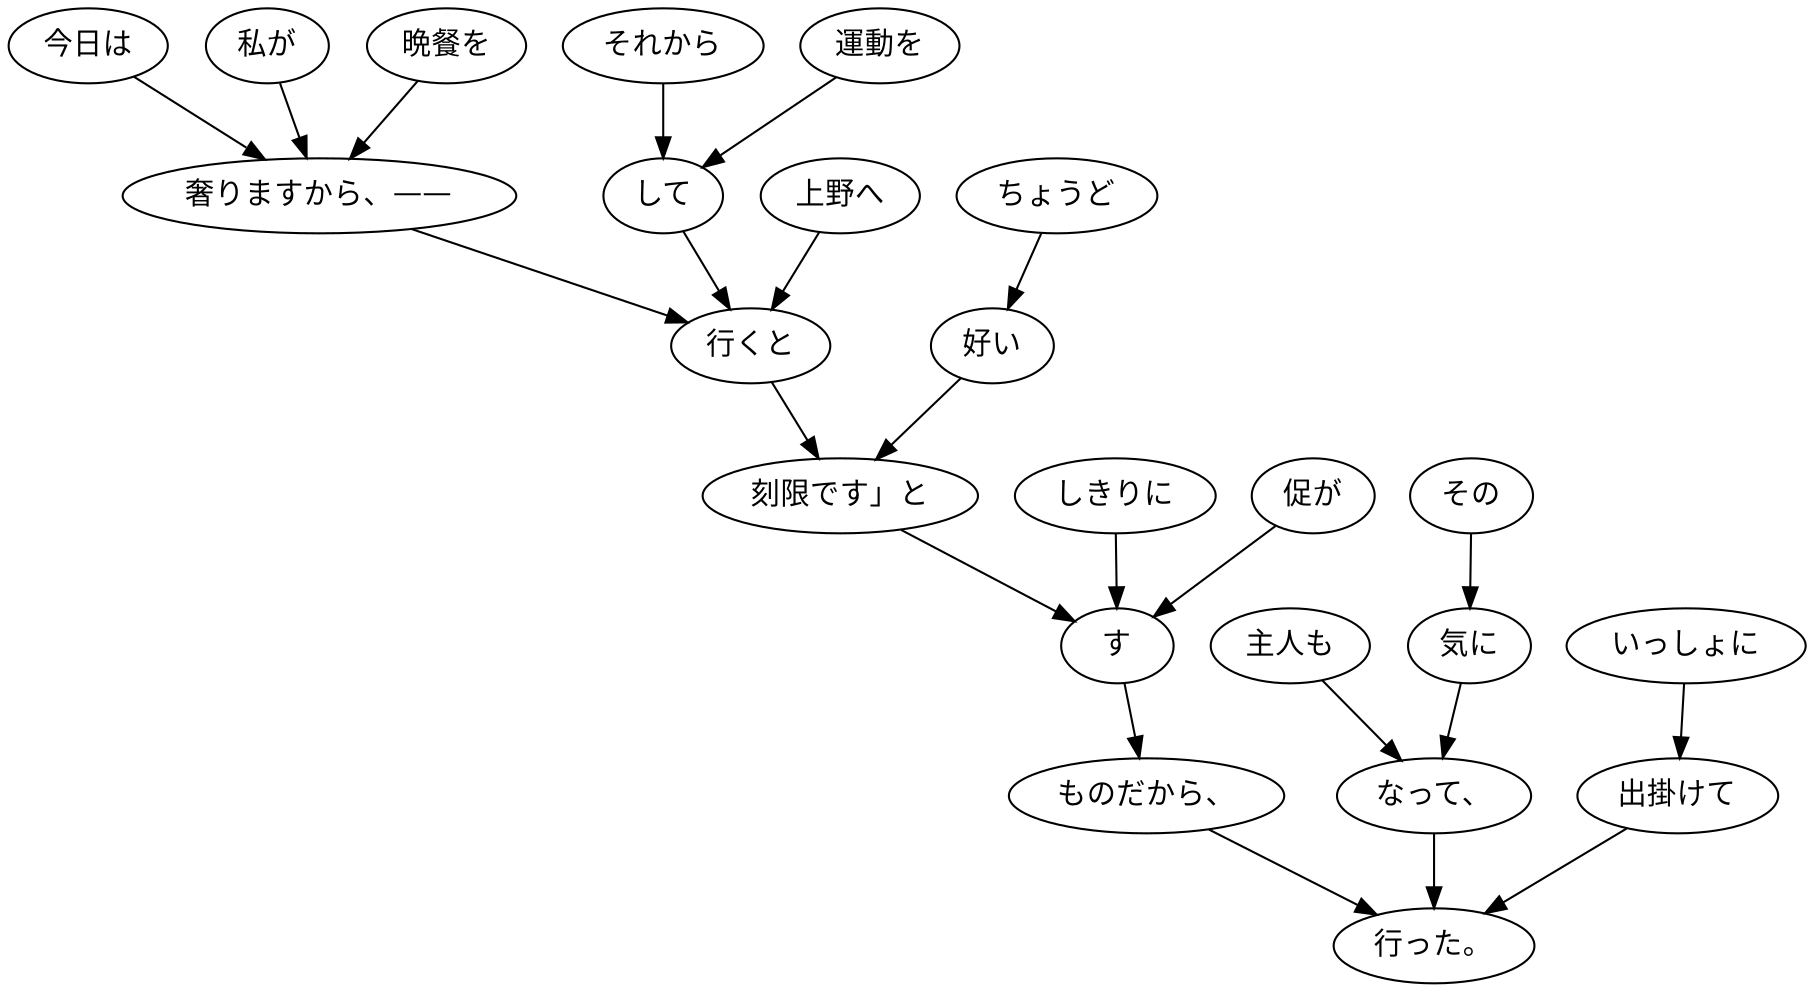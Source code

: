 digraph graph7590 {
	node0 [label="今日は"];
	node1 [label="私が"];
	node2 [label="晩餐を"];
	node3 [label="奢りますから、——"];
	node4 [label="それから"];
	node5 [label="運動を"];
	node6 [label="して"];
	node7 [label="上野へ"];
	node8 [label="行くと"];
	node9 [label="ちょうど"];
	node10 [label="好い"];
	node11 [label="刻限です」と"];
	node12 [label="しきりに"];
	node13 [label="促が"];
	node14 [label="す"];
	node15 [label="ものだから、"];
	node16 [label="主人も"];
	node17 [label="その"];
	node18 [label="気に"];
	node19 [label="なって、"];
	node20 [label="いっしょに"];
	node21 [label="出掛けて"];
	node22 [label="行った。"];
	node0 -> node3;
	node1 -> node3;
	node2 -> node3;
	node3 -> node8;
	node4 -> node6;
	node5 -> node6;
	node6 -> node8;
	node7 -> node8;
	node8 -> node11;
	node9 -> node10;
	node10 -> node11;
	node11 -> node14;
	node12 -> node14;
	node13 -> node14;
	node14 -> node15;
	node15 -> node22;
	node16 -> node19;
	node17 -> node18;
	node18 -> node19;
	node19 -> node22;
	node20 -> node21;
	node21 -> node22;
}
